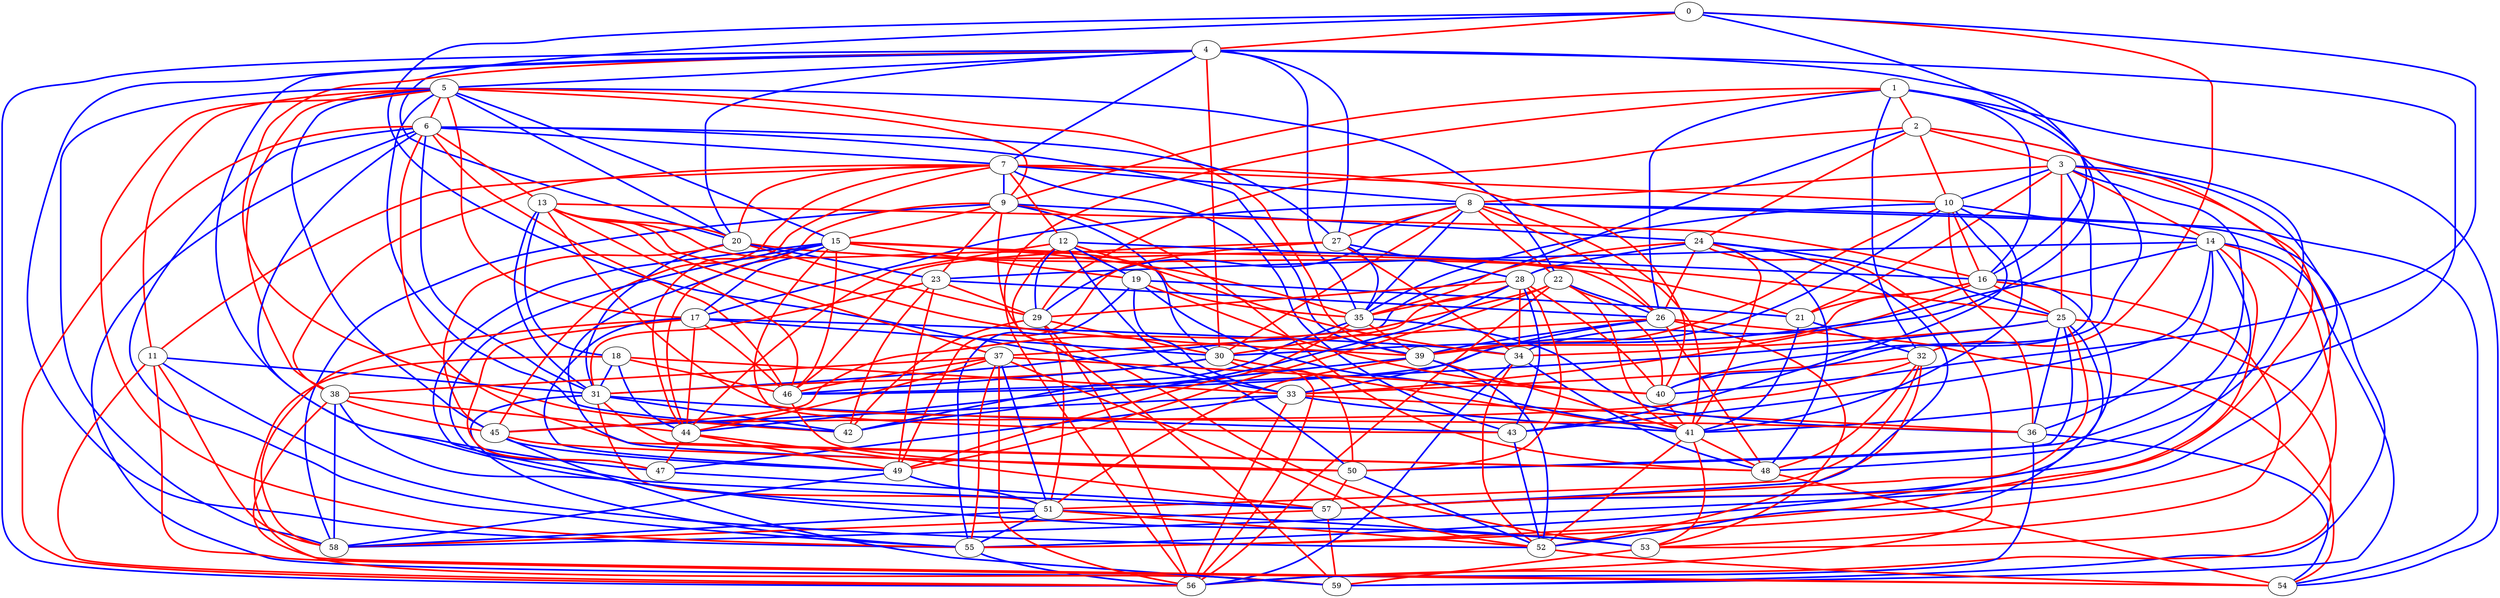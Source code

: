 graph anyrelation {
    overlap = false;

    // Node Properties


    "0" -- "4" [color=red, penwidth=3]
"0" -- "16" [color=blue, penwidth=3]
"0" -- "20" [color=blue, penwidth=3]
"0" -- "32" [color=red, penwidth=3]
"0" -- "33" [color=blue, penwidth=3]
"0" -- "40" [color=blue, penwidth=3]
"1" -- "2" [color=red, penwidth=3]
"1" -- "9" [color=red, penwidth=3]
"1" -- "16" [color=blue, penwidth=3]
"1" -- "26" [color=blue, penwidth=3]
"1" -- "32" [color=blue, penwidth=3]
"1" -- "40" [color=blue, penwidth=3]
"1" -- "54" [color=blue, penwidth=3]
"1" -- "56" [color=red, penwidth=3]
"2" -- "3" [color=red, penwidth=3]
"2" -- "10" [color=red, penwidth=3]
"2" -- "24" [color=red, penwidth=3]
"2" -- "29" [color=red, penwidth=3]
"2" -- "31" [color=blue, penwidth=3]
"2" -- "48" [color=blue, penwidth=3]
"2" -- "57" [color=red, penwidth=3]
"3" -- "8" [color=red, penwidth=3]
"3" -- "10" [color=blue, penwidth=3]
"3" -- "14" [color=red, penwidth=3]
"3" -- "21" [color=red, penwidth=3]
"3" -- "25" [color=red, penwidth=3]
"3" -- "40" [color=blue, penwidth=3]
"3" -- "50" [color=blue, penwidth=3]
"3" -- "55" [color=red, penwidth=3]
"3" -- "58" [color=blue, penwidth=3]
"4" -- "5" [color=blue, penwidth=3]
"4" -- "7" [color=blue, penwidth=3]
"4" -- "20" [color=blue, penwidth=3]
"4" -- "27" [color=blue, penwidth=3]
"4" -- "30" [color=red, penwidth=3]
"4" -- "34" [color=blue, penwidth=3]
"4" -- "35" [color=blue, penwidth=3]
"4" -- "41" [color=blue, penwidth=3]
"4" -- "42" [color=red, penwidth=3]
"4" -- "47" [color=blue, penwidth=3]
"4" -- "55" [color=blue, penwidth=3]
"4" -- "56" [color=blue, penwidth=3]
"5" -- "6" [color=red, penwidth=3]
"5" -- "9" [color=red, penwidth=3]
"5" -- "11" [color=red, penwidth=3]
"5" -- "15" [color=blue, penwidth=3]
"5" -- "17" [color=red, penwidth=3]
"5" -- "20" [color=blue, penwidth=3]
"5" -- "22" [color=blue, penwidth=3]
"5" -- "38" [color=red, penwidth=3]
"5" -- "39" [color=red, penwidth=3]
"5" -- "42" [color=blue, penwidth=3]
"5" -- "45" [color=blue, penwidth=3]
"5" -- "55" [color=red, penwidth=3]
"5" -- "58" [color=blue, penwidth=3]
"6" -- "7" [color=blue, penwidth=3]
"6" -- "13" [color=red, penwidth=3]
"6" -- "27" [color=blue, penwidth=3]
"6" -- "31" [color=blue, penwidth=3]
"6" -- "39" [color=blue, penwidth=3]
"6" -- "46" [color=red, penwidth=3]
"6" -- "48" [color=red, penwidth=3]
"6" -- "51" [color=blue, penwidth=3]
"6" -- "55" [color=blue, penwidth=3]
"6" -- "56" [color=red, penwidth=3]
"6" -- "59" [color=blue, penwidth=3]
"7" -- "8" [color=blue, penwidth=3]
"7" -- "9" [color=blue, penwidth=3]
"7" -- "10" [color=red, penwidth=3]
"7" -- "11" [color=red, penwidth=3]
"7" -- "12" [color=red, penwidth=3]
"7" -- "20" [color=red, penwidth=3]
"7" -- "38" [color=red, penwidth=3]
"7" -- "40" [color=red, penwidth=3]
"7" -- "43" [color=blue, penwidth=3]
"7" -- "44" [color=red, penwidth=3]
"7" -- "45" [color=red, penwidth=3]
"8" -- "17" [color=blue, penwidth=3]
"8" -- "22" [color=red, penwidth=3]
"8" -- "26" [color=red, penwidth=3]
"8" -- "27" [color=red, penwidth=3]
"8" -- "29" [color=blue, penwidth=3]
"8" -- "30" [color=red, penwidth=3]
"8" -- "35" [color=blue, penwidth=3]
"8" -- "41" [color=red, penwidth=3]
"8" -- "54" [color=blue, penwidth=3]
"8" -- "59" [color=blue, penwidth=3]
"9" -- "15" [color=red, penwidth=3]
"9" -- "23" [color=red, penwidth=3]
"9" -- "24" [color=blue, penwidth=3]
"9" -- "30" [color=blue, penwidth=3]
"9" -- "44" [color=red, penwidth=3]
"9" -- "48" [color=red, penwidth=3]
"9" -- "53" [color=red, penwidth=3]
"9" -- "58" [color=blue, penwidth=3]
"10" -- "14" [color=blue, penwidth=3]
"10" -- "16" [color=red, penwidth=3]
"10" -- "35" [color=blue, penwidth=3]
"10" -- "36" [color=red, penwidth=3]
"10" -- "39" [color=red, penwidth=3]
"10" -- "41" [color=blue, penwidth=3]
"10" -- "43" [color=blue, penwidth=3]
"10" -- "46" [color=blue, penwidth=3]
"11" -- "31" [color=blue, penwidth=3]
"11" -- "52" [color=blue, penwidth=3]
"11" -- "54" [color=red, penwidth=3]
"11" -- "56" [color=red, penwidth=3]
"11" -- "58" [color=red, penwidth=3]
"12" -- "16" [color=blue, penwidth=3]
"12" -- "19" [color=blue, penwidth=3]
"12" -- "29" [color=blue, penwidth=3]
"12" -- "34" [color=red, penwidth=3]
"12" -- "44" [color=red, penwidth=3]
"12" -- "50" [color=blue, penwidth=3]
"12" -- "59" [color=red, penwidth=3]
"13" -- "16" [color=red, penwidth=3]
"13" -- "18" [color=blue, penwidth=3]
"13" -- "20" [color=red, penwidth=3]
"13" -- "31" [color=blue, penwidth=3]
"13" -- "35" [color=red, penwidth=3]
"13" -- "36" [color=red, penwidth=3]
"13" -- "37" [color=red, penwidth=3]
"13" -- "39" [color=red, penwidth=3]
"13" -- "46" [color=red, penwidth=3]
"14" -- "23" [color=blue, penwidth=3]
"14" -- "30" [color=blue, penwidth=3]
"14" -- "36" [color=blue, penwidth=3]
"14" -- "43" [color=blue, penwidth=3]
"14" -- "53" [color=red, penwidth=3]
"14" -- "55" [color=red, penwidth=3]
"14" -- "57" [color=blue, penwidth=3]
"14" -- "59" [color=blue, penwidth=3]
"15" -- "17" [color=blue, penwidth=3]
"15" -- "19" [color=red, penwidth=3]
"15" -- "26" [color=red, penwidth=3]
"15" -- "35" [color=red, penwidth=3]
"15" -- "43" [color=red, penwidth=3]
"15" -- "46" [color=red, penwidth=3]
"15" -- "47" [color=blue, penwidth=3]
"15" -- "50" [color=blue, penwidth=3]
"15" -- "57" [color=blue, penwidth=3]
"16" -- "21" [color=red, penwidth=3]
"16" -- "25" [color=red, penwidth=3]
"16" -- "33" [color=red, penwidth=3]
"16" -- "39" [color=red, penwidth=3]
"16" -- "53" [color=red, penwidth=3]
"16" -- "55" [color=blue, penwidth=3]
"17" -- "30" [color=blue, penwidth=3]
"17" -- "34" [color=blue, penwidth=3]
"17" -- "44" [color=red, penwidth=3]
"17" -- "46" [color=red, penwidth=3]
"17" -- "47" [color=red, penwidth=3]
"17" -- "49" [color=blue, penwidth=3]
"17" -- "58" [color=red, penwidth=3]
"18" -- "31" [color=blue, penwidth=3]
"18" -- "33" [color=red, penwidth=3]
"18" -- "44" [color=blue, penwidth=3]
"18" -- "46" [color=red, penwidth=3]
"18" -- "54" [color=red, penwidth=3]
"19" -- "21" [color=blue, penwidth=3]
"19" -- "33" [color=blue, penwidth=3]
"19" -- "40" [color=red, penwidth=3]
"19" -- "41" [color=blue, penwidth=3]
"19" -- "55" [color=blue, penwidth=3]
"20" -- "21" [color=red, penwidth=3]
"20" -- "23" [color=blue, penwidth=3]
"20" -- "25" [color=red, penwidth=3]
"20" -- "29" [color=red, penwidth=3]
"20" -- "31" [color=blue, penwidth=3]
"20" -- "45" [color=red, penwidth=3]
"21" -- "32" [color=blue, penwidth=3]
"21" -- "41" [color=blue, penwidth=3]
"22" -- "26" [color=blue, penwidth=3]
"22" -- "40" [color=red, penwidth=3]
"22" -- "41" [color=red, penwidth=3]
"22" -- "45" [color=red, penwidth=3]
"22" -- "49" [color=red, penwidth=3]
"22" -- "56" [color=red, penwidth=3]
"23" -- "26" [color=blue, penwidth=3]
"23" -- "29" [color=red, penwidth=3]
"23" -- "31" [color=red, penwidth=3]
"23" -- "42" [color=red, penwidth=3]
"23" -- "49" [color=red, penwidth=3]
"24" -- "25" [color=blue, penwidth=3]
"24" -- "26" [color=red, penwidth=3]
"24" -- "28" [color=blue, penwidth=3]
"24" -- "35" [color=red, penwidth=3]
"24" -- "41" [color=red, penwidth=3]
"24" -- "48" [color=blue, penwidth=3]
"24" -- "56" [color=red, penwidth=3]
"24" -- "57" [color=blue, penwidth=3]
"25" -- "34" [color=red, penwidth=3]
"25" -- "36" [color=blue, penwidth=3]
"25" -- "46" [color=blue, penwidth=3]
"25" -- "50" [color=blue, penwidth=3]
"25" -- "52" [color=blue, penwidth=3]
"25" -- "56" [color=red, penwidth=3]
"25" -- "57" [color=red, penwidth=3]
"26" -- "33" [color=blue, penwidth=3]
"26" -- "37" [color=red, penwidth=3]
"26" -- "39" [color=blue, penwidth=3]
"26" -- "48" [color=red, penwidth=3]
"26" -- "53" [color=red, penwidth=3]
"26" -- "54" [color=red, penwidth=3]
"27" -- "28" [color=blue, penwidth=3]
"27" -- "34" [color=red, penwidth=3]
"27" -- "35" [color=blue, penwidth=3]
"27" -- "46" [color=red, penwidth=3]
"27" -- "49" [color=red, penwidth=3]
"28" -- "29" [color=red, penwidth=3]
"28" -- "30" [color=red, penwidth=3]
"28" -- "34" [color=red, penwidth=3]
"28" -- "35" [color=red, penwidth=3]
"28" -- "40" [color=red, penwidth=3]
"28" -- "42" [color=blue, penwidth=3]
"28" -- "43" [color=blue, penwidth=3]
"28" -- "50" [color=red, penwidth=3]
"29" -- "30" [color=red, penwidth=3]
"29" -- "42" [color=red, penwidth=3]
"29" -- "51" [color=red, penwidth=3]
"29" -- "56" [color=red, penwidth=3]
"30" -- "31" [color=red, penwidth=3]
"30" -- "41" [color=red, penwidth=3]
"30" -- "46" [color=blue, penwidth=3]
"30" -- "50" [color=red, penwidth=3]
"30" -- "56" [color=red, penwidth=3]
"31" -- "42" [color=blue, penwidth=3]
"31" -- "43" [color=blue, penwidth=3]
"31" -- "48" [color=red, penwidth=3]
"31" -- "51" [color=red, penwidth=3]
"31" -- "55" [color=blue, penwidth=3]
"32" -- "33" [color=red, penwidth=3]
"32" -- "45" [color=red, penwidth=3]
"32" -- "48" [color=red, penwidth=3]
"32" -- "51" [color=red, penwidth=3]
"32" -- "52" [color=red, penwidth=3]
"33" -- "36" [color=red, penwidth=3]
"33" -- "41" [color=blue, penwidth=3]
"33" -- "45" [color=blue, penwidth=3]
"33" -- "47" [color=blue, penwidth=3]
"33" -- "56" [color=red, penwidth=3]
"34" -- "48" [color=blue, penwidth=3]
"34" -- "52" [color=red, penwidth=3]
"34" -- "56" [color=blue, penwidth=3]
"35" -- "36" [color=blue, penwidth=3]
"35" -- "39" [color=red, penwidth=3]
"35" -- "42" [color=blue, penwidth=3]
"35" -- "49" [color=red, penwidth=3]
"36" -- "54" [color=blue, penwidth=3]
"36" -- "56" [color=blue, penwidth=3]
"37" -- "38" [color=red, penwidth=3]
"37" -- "40" [color=red, penwidth=3]
"37" -- "44" [color=red, penwidth=3]
"37" -- "46" [color=red, penwidth=3]
"37" -- "51" [color=blue, penwidth=3]
"37" -- "52" [color=red, penwidth=3]
"37" -- "55" [color=red, penwidth=3]
"37" -- "56" [color=red, penwidth=3]
"38" -- "44" [color=red, penwidth=3]
"38" -- "45" [color=red, penwidth=3]
"38" -- "53" [color=blue, penwidth=3]
"38" -- "58" [color=blue, penwidth=3]
"38" -- "59" [color=red, penwidth=3]
"39" -- "41" [color=red, penwidth=3]
"39" -- "44" [color=blue, penwidth=3]
"39" -- "51" [color=red, penwidth=3]
"39" -- "52" [color=blue, penwidth=3]
"40" -- "41" [color=red, penwidth=3]
"41" -- "48" [color=red, penwidth=3]
"41" -- "52" [color=red, penwidth=3]
"41" -- "53" [color=red, penwidth=3]
"43" -- "52" [color=blue, penwidth=3]
"44" -- "47" [color=red, penwidth=3]
"44" -- "49" [color=red, penwidth=3]
"44" -- "57" [color=red, penwidth=3]
"45" -- "49" [color=blue, penwidth=3]
"45" -- "50" [color=red, penwidth=3]
"45" -- "59" [color=blue, penwidth=3]
"46" -- "50" [color=red, penwidth=3]
"47" -- "57" [color=blue, penwidth=3]
"48" -- "54" [color=red, penwidth=3]
"49" -- "51" [color=blue, penwidth=3]
"49" -- "58" [color=blue, penwidth=3]
"50" -- "52" [color=blue, penwidth=3]
"50" -- "57" [color=red, penwidth=3]
"51" -- "52" [color=red, penwidth=3]
"51" -- "53" [color=blue, penwidth=3]
"51" -- "55" [color=blue, penwidth=3]
"51" -- "58" [color=blue, penwidth=3]
"52" -- "54" [color=red, penwidth=3]
"53" -- "59" [color=red, penwidth=3]
"55" -- "56" [color=blue, penwidth=3]
"57" -- "58" [color=red, penwidth=3]
"57" -- "59" [color=red, penwidth=3]
}